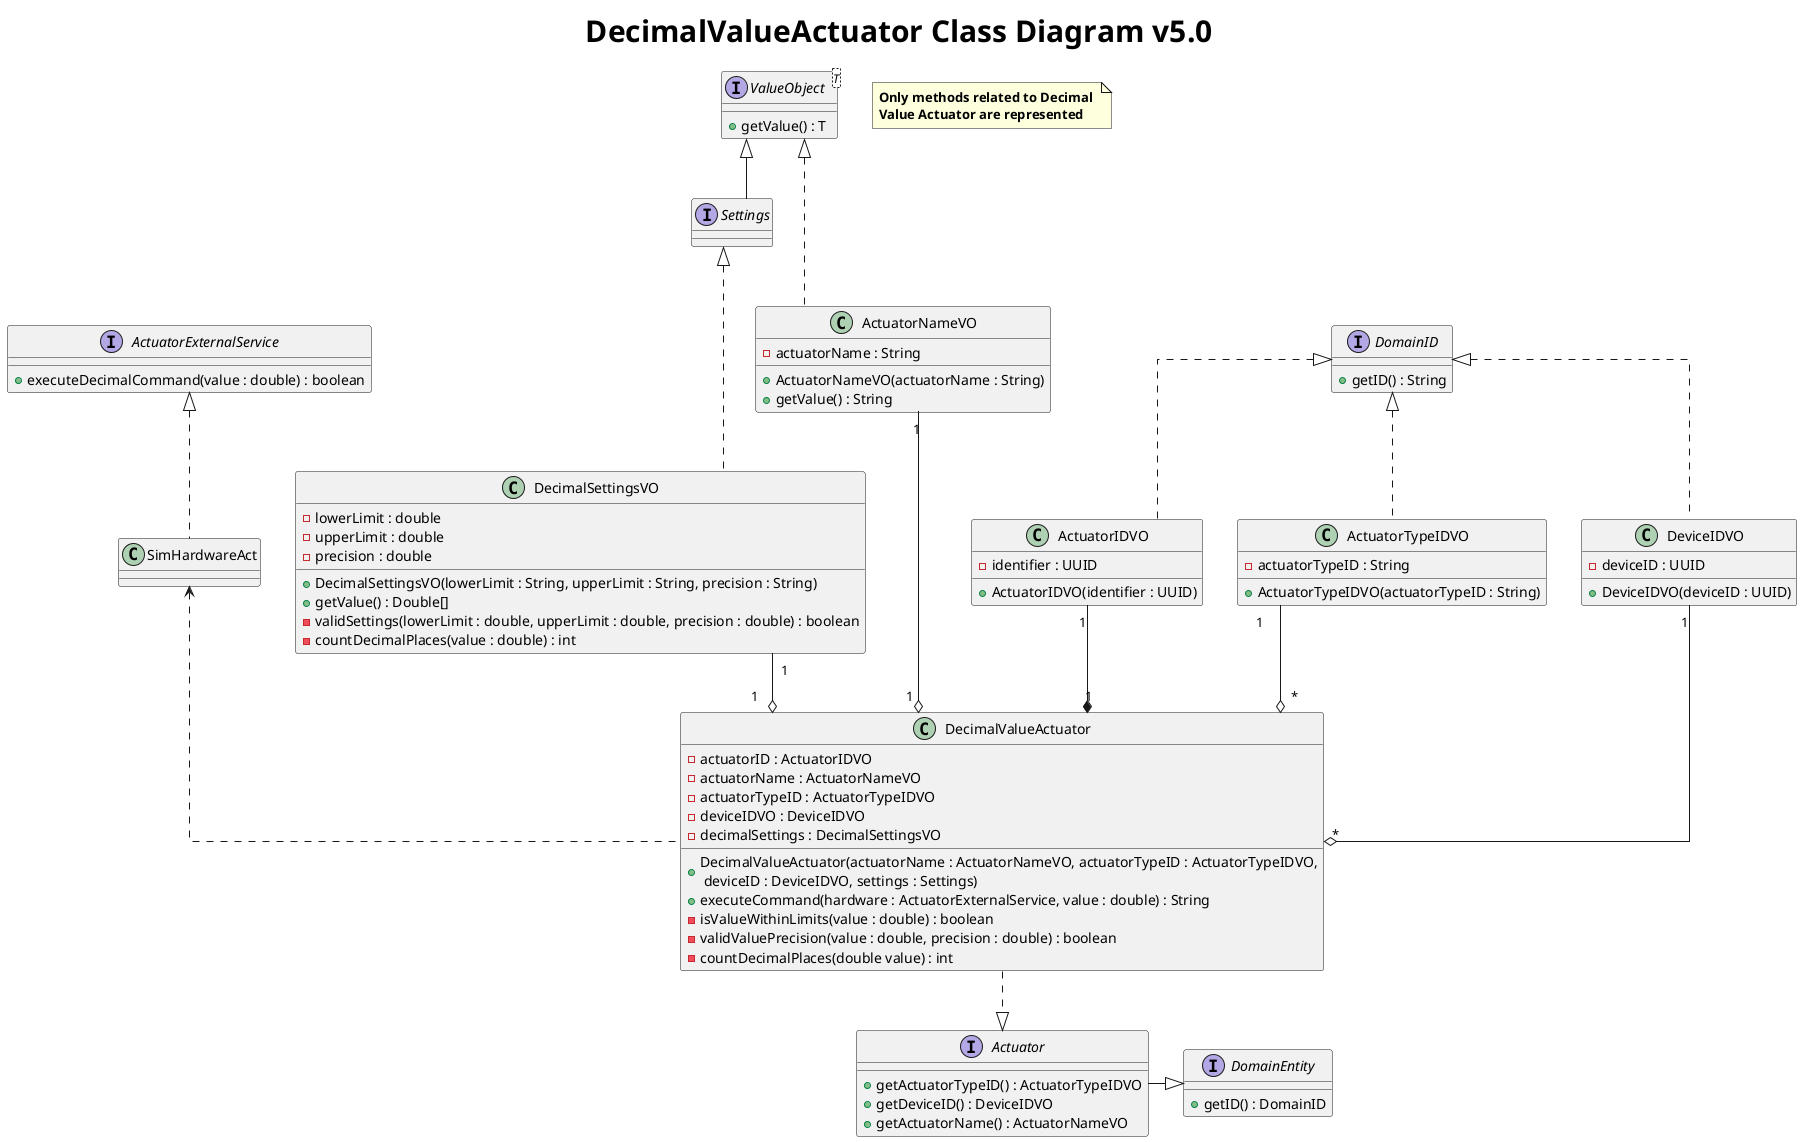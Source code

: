 @startuml
title <size: 30> DecimalValueActuator Class Diagram v5.0

note "<b>Only methods related to Decimal \n<b>Value Actuator are represented" as 1

skinparam linetype ortho

interface Actuator {
    + getActuatorTypeID() : ActuatorTypeIDVO
    + getDeviceID() : DeviceIDVO
    + getActuatorName() : ActuatorNameVO
}

interface ActuatorExternalService{
    + executeDecimalCommand(value : double) : boolean
}

interface DomainEntity {
    + getID() : DomainID
}

interface DomainID {
    + getID() : String
}

interface ValueObject<T> {
    + getValue() : T
}

interface Settings {
}

class DecimalValueActuator {
    - actuatorID : ActuatorIDVO
    - actuatorName : ActuatorNameVO
    - actuatorTypeID : ActuatorTypeIDVO
    - deviceIDVO : DeviceIDVO
    - decimalSettings : DecimalSettingsVO

    + DecimalValueActuator(actuatorName : ActuatorNameVO, actuatorTypeID : ActuatorTypeIDVO,\n deviceID : DeviceIDVO, settings : Settings)
    + executeCommand(hardware : ActuatorExternalService, value : double) : String
    - isValueWithinLimits(value : double) : boolean
    - validValuePrecision(value : double, precision : double) : boolean
    - countDecimalPlaces(double value) : int
}


class SimHardwareAct {

}

class ActuatorNameVO {
    - actuatorName : String
    + ActuatorNameVO(actuatorName : String)
    + getValue() : String
}

class ActuatorIDVO {
    - identifier : UUID
    + ActuatorIDVO(identifier : UUID)
}

class ActuatorTypeIDVO {
    - actuatorTypeID : String
    + ActuatorTypeIDVO(actuatorTypeID : String)
}

class DeviceIDVO {
    - deviceID : UUID
    + DeviceIDVO(deviceID : UUID)
}

class DecimalSettingsVO {
    - lowerLimit : double
    - upperLimit : double
    - precision : double

    + DecimalSettingsVO(lowerLimit : String, upperLimit : String, precision : String)
    + getValue() : Double[]
    - validSettings(lowerLimit : double, upperLimit : double, precision : double) : boolean
    - countDecimalPlaces(value : double) : int
}

ValueObject <|-- Settings
DomainEntity <|-left- Actuator
Actuator <|.up. DecimalValueActuator
SimHardwareAct <.. DecimalValueActuator
ActuatorNameVO "1" --o "1" DecimalValueActuator
ActuatorIDVO "1" --* "1" DecimalValueActuator
ActuatorTypeIDVO "1" --o "*" DecimalValueActuator
DeviceIDVO "1" --o "*" DecimalValueActuator
DecimalSettingsVO "1" --o "1" DecimalValueActuator
ValueObject <|... ActuatorNameVO
Settings <|... DecimalSettingsVO
DomainID <|.. ActuatorIDVO
DomainID <|.. ActuatorTypeIDVO
DomainID <|.. DeviceIDVO
ActuatorExternalService <|.. SimHardwareAct
@enduml